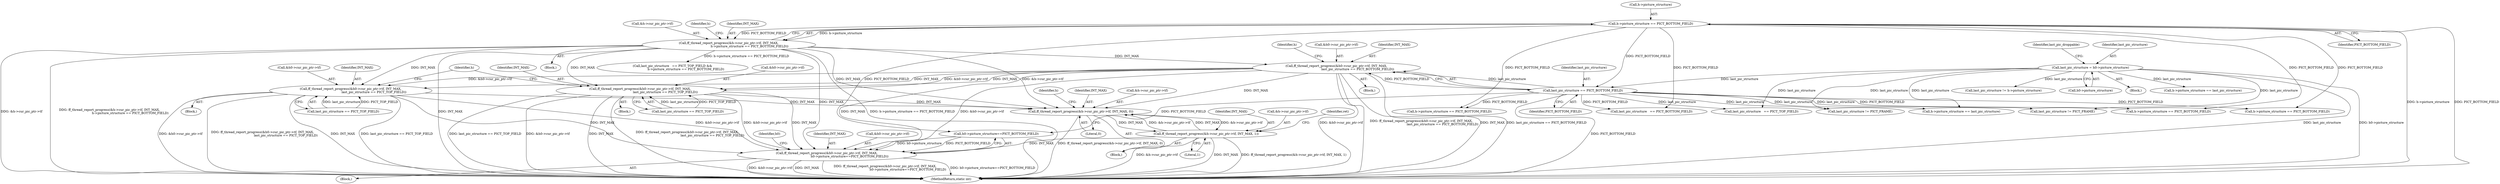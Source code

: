 digraph "0_FFmpeg_29ffeef5e73b8f41ff3a3f2242d356759c66f91f@pointer" {
"1001302" [label="(Call,ff_thread_report_progress(&h0->cur_pic_ptr->tf, INT_MAX,\n                                           last_pic_structure == PICT_BOTTOM_FIELD))"];
"1000210" [label="(Call,ff_thread_report_progress(&h->cur_pic_ptr->tf, INT_MAX,\n                                          h->picture_structure == PICT_BOTTOM_FIELD))"];
"1000218" [label="(Call,h->picture_structure == PICT_BOTTOM_FIELD)"];
"1001310" [label="(Call,last_pic_structure == PICT_BOTTOM_FIELD)"];
"1001017" [label="(Call,last_pic_structure = h0->picture_structure)"];
"1001329" [label="(Call,ff_thread_report_progress(&h0->cur_pic_ptr->tf, INT_MAX,\n                                               last_pic_structure == PICT_TOP_FIELD))"];
"1001563" [label="(Call,ff_thread_report_progress(&h->cur_pic_ptr->tf, INT_MAX, 0))"];
"1001572" [label="(Call,ff_thread_report_progress(&h->cur_pic_ptr->tf, INT_MAX, 1))"];
"1001764" [label="(Call,ff_thread_report_progress(&h0->cur_pic_ptr->tf, INT_MAX,\n                                              h0->picture_structure==PICT_BOTTOM_FIELD))"];
"1001358" [label="(Call,ff_thread_report_progress(&h0->cur_pic_ptr->tf, INT_MAX,\n                                                   last_pic_structure == PICT_TOP_FIELD))"];
"1001378" [label="(Call,h->picture_structure == PICT_BOTTOM_FIELD)"];
"1001129" [label="(Call,last_pic_structure != h->picture_structure)"];
"1001764" [label="(Call,ff_thread_report_progress(&h0->cur_pic_ptr->tf, INT_MAX,\n                                              h0->picture_structure==PICT_BOTTOM_FIELD))"];
"1001318" [label="(Call,h->picture_structure == last_pic_structure)"];
"1001357" [label="(Block,)"];
"1001312" [label="(Identifier,PICT_BOTTOM_FIELD)"];
"1001019" [label="(Call,h0->picture_structure)"];
"1001576" [label="(Identifier,h)"];
"1001572" [label="(Call,ff_thread_report_progress(&h->cur_pic_ptr->tf, INT_MAX, 1))"];
"1001763" [label="(Block,)"];
"1001771" [label="(Identifier,INT_MAX)"];
"1001366" [label="(Call,last_pic_structure == PICT_TOP_FIELD)"];
"1000211" [label="(Call,&h->cur_pic_ptr->tf)"];
"1000225" [label="(Identifier,h)"];
"1001302" [label="(Call,ff_thread_report_progress(&h0->cur_pic_ptr->tf, INT_MAX,\n                                           last_pic_structure == PICT_BOTTOM_FIELD))"];
"1001582" [label="(Identifier,ret)"];
"1001358" [label="(Call,ff_thread_report_progress(&h0->cur_pic_ptr->tf, INT_MAX,\n                                                   last_pic_structure == PICT_TOP_FIELD))"];
"1001359" [label="(Call,&h0->cur_pic_ptr->tf)"];
"1001571" [label="(Literal,0)"];
"1000218" [label="(Call,h->picture_structure == PICT_BOTTOM_FIELD)"];
"1001017" [label="(Call,last_pic_structure = h0->picture_structure)"];
"1001354" [label="(Call,last_pic_structure != PICT_FRAME)"];
"1001375" [label="(Call,last_pic_structure   == PICT_TOP_FIELD)"];
"1001570" [label="(Identifier,INT_MAX)"];
"1001772" [label="(Call,h0->picture_structure==PICT_BOTTOM_FIELD)"];
"1001384" [label="(Call,last_pic_structure   == PICT_BOTTOM_FIELD)"];
"1000219" [label="(Call,h->picture_structure)"];
"1001765" [label="(Call,&h0->cur_pic_ptr->tf)"];
"1001310" [label="(Call,last_pic_structure == PICT_BOTTOM_FIELD)"];
"1001779" [label="(Identifier,h0)"];
"1000209" [label="(Block,)"];
"1001374" [label="(Call,last_pic_structure   == PICT_TOP_FIELD &&\n                           h->picture_structure == PICT_BOTTOM_FIELD)"];
"1001301" [label="(Block,)"];
"1001317" [label="(Identifier,h)"];
"1003426" [label="(MethodReturn,static int)"];
"1001337" [label="(Call,last_pic_structure == PICT_TOP_FIELD)"];
"1001579" [label="(Identifier,INT_MAX)"];
"1001477" [label="(Block,)"];
"1001303" [label="(Call,&h0->cur_pic_ptr->tf)"];
"1000210" [label="(Call,ff_thread_report_progress(&h->cur_pic_ptr->tf, INT_MAX,\n                                          h->picture_structure == PICT_BOTTOM_FIELD))"];
"1002030" [label="(Call,h->picture_structure == PICT_BOTTOM_FIELD)"];
"1001023" [label="(Identifier,last_pic_droppable)"];
"1001330" [label="(Call,&h0->cur_pic_ptr->tf)"];
"1000217" [label="(Identifier,INT_MAX)"];
"1001836" [label="(Call,h->picture_structure == PICT_BOTTOM_FIELD)"];
"1000127" [label="(Block,)"];
"1001734" [label="(Call,h->picture_structure == last_pic_structure)"];
"1001311" [label="(Identifier,last_pic_structure)"];
"1001329" [label="(Call,ff_thread_report_progress(&h0->cur_pic_ptr->tf, INT_MAX,\n                                               last_pic_structure == PICT_TOP_FIELD))"];
"1001336" [label="(Identifier,INT_MAX)"];
"1001564" [label="(Call,&h->cur_pic_ptr->tf)"];
"1001018" [label="(Identifier,last_pic_structure)"];
"1001325" [label="(Call,last_pic_structure != PICT_FRAME)"];
"1001309" [label="(Identifier,INT_MAX)"];
"1001328" [label="(Block,)"];
"1001563" [label="(Call,ff_thread_report_progress(&h->cur_pic_ptr->tf, INT_MAX, 0))"];
"1001573" [label="(Call,&h->cur_pic_ptr->tf)"];
"1001365" [label="(Identifier,INT_MAX)"];
"1001580" [label="(Literal,1)"];
"1000222" [label="(Identifier,PICT_BOTTOM_FIELD)"];
"1001444" [label="(Identifier,h)"];
"1001302" -> "1001301"  [label="AST: "];
"1001302" -> "1001310"  [label="CFG: "];
"1001303" -> "1001302"  [label="AST: "];
"1001309" -> "1001302"  [label="AST: "];
"1001310" -> "1001302"  [label="AST: "];
"1001317" -> "1001302"  [label="CFG: "];
"1001302" -> "1003426"  [label="DDG: ff_thread_report_progress(&h0->cur_pic_ptr->tf, INT_MAX,\n                                           last_pic_structure == PICT_BOTTOM_FIELD)"];
"1001302" -> "1003426"  [label="DDG: INT_MAX"];
"1001302" -> "1003426"  [label="DDG: last_pic_structure == PICT_BOTTOM_FIELD"];
"1001302" -> "1003426"  [label="DDG: &h0->cur_pic_ptr->tf"];
"1000210" -> "1001302"  [label="DDG: INT_MAX"];
"1001310" -> "1001302"  [label="DDG: last_pic_structure"];
"1001310" -> "1001302"  [label="DDG: PICT_BOTTOM_FIELD"];
"1001302" -> "1001329"  [label="DDG: &h0->cur_pic_ptr->tf"];
"1001302" -> "1001329"  [label="DDG: INT_MAX"];
"1001302" -> "1001358"  [label="DDG: &h0->cur_pic_ptr->tf"];
"1001302" -> "1001358"  [label="DDG: INT_MAX"];
"1001302" -> "1001563"  [label="DDG: INT_MAX"];
"1001302" -> "1001764"  [label="DDG: &h0->cur_pic_ptr->tf"];
"1001302" -> "1001764"  [label="DDG: INT_MAX"];
"1000210" -> "1000209"  [label="AST: "];
"1000210" -> "1000218"  [label="CFG: "];
"1000211" -> "1000210"  [label="AST: "];
"1000217" -> "1000210"  [label="AST: "];
"1000218" -> "1000210"  [label="AST: "];
"1000225" -> "1000210"  [label="CFG: "];
"1000210" -> "1003426"  [label="DDG: ff_thread_report_progress(&h->cur_pic_ptr->tf, INT_MAX,\n                                          h->picture_structure == PICT_BOTTOM_FIELD)"];
"1000210" -> "1003426"  [label="DDG: INT_MAX"];
"1000210" -> "1003426"  [label="DDG: h->picture_structure == PICT_BOTTOM_FIELD"];
"1000210" -> "1003426"  [label="DDG: &h->cur_pic_ptr->tf"];
"1000218" -> "1000210"  [label="DDG: h->picture_structure"];
"1000218" -> "1000210"  [label="DDG: PICT_BOTTOM_FIELD"];
"1000210" -> "1001329"  [label="DDG: INT_MAX"];
"1000210" -> "1001358"  [label="DDG: INT_MAX"];
"1000210" -> "1001374"  [label="DDG: h->picture_structure == PICT_BOTTOM_FIELD"];
"1000210" -> "1001563"  [label="DDG: &h->cur_pic_ptr->tf"];
"1000210" -> "1001563"  [label="DDG: INT_MAX"];
"1000210" -> "1001764"  [label="DDG: INT_MAX"];
"1000218" -> "1000222"  [label="CFG: "];
"1000219" -> "1000218"  [label="AST: "];
"1000222" -> "1000218"  [label="AST: "];
"1000218" -> "1003426"  [label="DDG: h->picture_structure"];
"1000218" -> "1003426"  [label="DDG: PICT_BOTTOM_FIELD"];
"1000218" -> "1001310"  [label="DDG: PICT_BOTTOM_FIELD"];
"1000218" -> "1001378"  [label="DDG: PICT_BOTTOM_FIELD"];
"1000218" -> "1001384"  [label="DDG: PICT_BOTTOM_FIELD"];
"1000218" -> "1001772"  [label="DDG: PICT_BOTTOM_FIELD"];
"1000218" -> "1001836"  [label="DDG: PICT_BOTTOM_FIELD"];
"1000218" -> "1002030"  [label="DDG: PICT_BOTTOM_FIELD"];
"1001310" -> "1001312"  [label="CFG: "];
"1001311" -> "1001310"  [label="AST: "];
"1001312" -> "1001310"  [label="AST: "];
"1001310" -> "1003426"  [label="DDG: PICT_BOTTOM_FIELD"];
"1001017" -> "1001310"  [label="DDG: last_pic_structure"];
"1001310" -> "1001318"  [label="DDG: last_pic_structure"];
"1001310" -> "1001325"  [label="DDG: last_pic_structure"];
"1001310" -> "1001354"  [label="DDG: last_pic_structure"];
"1001310" -> "1001375"  [label="DDG: last_pic_structure"];
"1001310" -> "1001378"  [label="DDG: PICT_BOTTOM_FIELD"];
"1001310" -> "1001384"  [label="DDG: PICT_BOTTOM_FIELD"];
"1001310" -> "1001772"  [label="DDG: PICT_BOTTOM_FIELD"];
"1001310" -> "1001836"  [label="DDG: PICT_BOTTOM_FIELD"];
"1001310" -> "1002030"  [label="DDG: PICT_BOTTOM_FIELD"];
"1001017" -> "1000127"  [label="AST: "];
"1001017" -> "1001019"  [label="CFG: "];
"1001018" -> "1001017"  [label="AST: "];
"1001019" -> "1001017"  [label="AST: "];
"1001023" -> "1001017"  [label="CFG: "];
"1001017" -> "1003426"  [label="DDG: last_pic_structure"];
"1001017" -> "1003426"  [label="DDG: h0->picture_structure"];
"1001017" -> "1001129"  [label="DDG: last_pic_structure"];
"1001017" -> "1001318"  [label="DDG: last_pic_structure"];
"1001017" -> "1001325"  [label="DDG: last_pic_structure"];
"1001017" -> "1001354"  [label="DDG: last_pic_structure"];
"1001017" -> "1001375"  [label="DDG: last_pic_structure"];
"1001017" -> "1001734"  [label="DDG: last_pic_structure"];
"1001329" -> "1001328"  [label="AST: "];
"1001329" -> "1001337"  [label="CFG: "];
"1001330" -> "1001329"  [label="AST: "];
"1001336" -> "1001329"  [label="AST: "];
"1001337" -> "1001329"  [label="AST: "];
"1001444" -> "1001329"  [label="CFG: "];
"1001329" -> "1003426"  [label="DDG: last_pic_structure == PICT_TOP_FIELD"];
"1001329" -> "1003426"  [label="DDG: &h0->cur_pic_ptr->tf"];
"1001329" -> "1003426"  [label="DDG: ff_thread_report_progress(&h0->cur_pic_ptr->tf, INT_MAX,\n                                               last_pic_structure == PICT_TOP_FIELD)"];
"1001329" -> "1003426"  [label="DDG: INT_MAX"];
"1001337" -> "1001329"  [label="DDG: last_pic_structure"];
"1001337" -> "1001329"  [label="DDG: PICT_TOP_FIELD"];
"1001329" -> "1001563"  [label="DDG: INT_MAX"];
"1001329" -> "1001764"  [label="DDG: &h0->cur_pic_ptr->tf"];
"1001329" -> "1001764"  [label="DDG: INT_MAX"];
"1001563" -> "1001477"  [label="AST: "];
"1001563" -> "1001571"  [label="CFG: "];
"1001564" -> "1001563"  [label="AST: "];
"1001570" -> "1001563"  [label="AST: "];
"1001571" -> "1001563"  [label="AST: "];
"1001576" -> "1001563"  [label="CFG: "];
"1001563" -> "1003426"  [label="DDG: ff_thread_report_progress(&h->cur_pic_ptr->tf, INT_MAX, 0)"];
"1001572" -> "1001563"  [label="DDG: &h->cur_pic_ptr->tf"];
"1001572" -> "1001563"  [label="DDG: INT_MAX"];
"1001358" -> "1001563"  [label="DDG: INT_MAX"];
"1001563" -> "1001572"  [label="DDG: &h->cur_pic_ptr->tf"];
"1001563" -> "1001572"  [label="DDG: INT_MAX"];
"1001572" -> "1001477"  [label="AST: "];
"1001572" -> "1001580"  [label="CFG: "];
"1001573" -> "1001572"  [label="AST: "];
"1001579" -> "1001572"  [label="AST: "];
"1001580" -> "1001572"  [label="AST: "];
"1001582" -> "1001572"  [label="CFG: "];
"1001572" -> "1003426"  [label="DDG: &h->cur_pic_ptr->tf"];
"1001572" -> "1003426"  [label="DDG: INT_MAX"];
"1001572" -> "1003426"  [label="DDG: ff_thread_report_progress(&h->cur_pic_ptr->tf, INT_MAX, 1)"];
"1001572" -> "1001764"  [label="DDG: INT_MAX"];
"1001764" -> "1001763"  [label="AST: "];
"1001764" -> "1001772"  [label="CFG: "];
"1001765" -> "1001764"  [label="AST: "];
"1001771" -> "1001764"  [label="AST: "];
"1001772" -> "1001764"  [label="AST: "];
"1001779" -> "1001764"  [label="CFG: "];
"1001764" -> "1003426"  [label="DDG: INT_MAX"];
"1001764" -> "1003426"  [label="DDG: ff_thread_report_progress(&h0->cur_pic_ptr->tf, INT_MAX,\n                                              h0->picture_structure==PICT_BOTTOM_FIELD)"];
"1001764" -> "1003426"  [label="DDG: h0->picture_structure==PICT_BOTTOM_FIELD"];
"1001764" -> "1003426"  [label="DDG: &h0->cur_pic_ptr->tf"];
"1001358" -> "1001764"  [label="DDG: &h0->cur_pic_ptr->tf"];
"1001358" -> "1001764"  [label="DDG: INT_MAX"];
"1001772" -> "1001764"  [label="DDG: h0->picture_structure"];
"1001772" -> "1001764"  [label="DDG: PICT_BOTTOM_FIELD"];
"1001358" -> "1001357"  [label="AST: "];
"1001358" -> "1001366"  [label="CFG: "];
"1001359" -> "1001358"  [label="AST: "];
"1001365" -> "1001358"  [label="AST: "];
"1001366" -> "1001358"  [label="AST: "];
"1001444" -> "1001358"  [label="CFG: "];
"1001358" -> "1003426"  [label="DDG: last_pic_structure == PICT_TOP_FIELD"];
"1001358" -> "1003426"  [label="DDG: &h0->cur_pic_ptr->tf"];
"1001358" -> "1003426"  [label="DDG: INT_MAX"];
"1001358" -> "1003426"  [label="DDG: ff_thread_report_progress(&h0->cur_pic_ptr->tf, INT_MAX,\n                                                   last_pic_structure == PICT_TOP_FIELD)"];
"1001366" -> "1001358"  [label="DDG: last_pic_structure"];
"1001366" -> "1001358"  [label="DDG: PICT_TOP_FIELD"];
}

